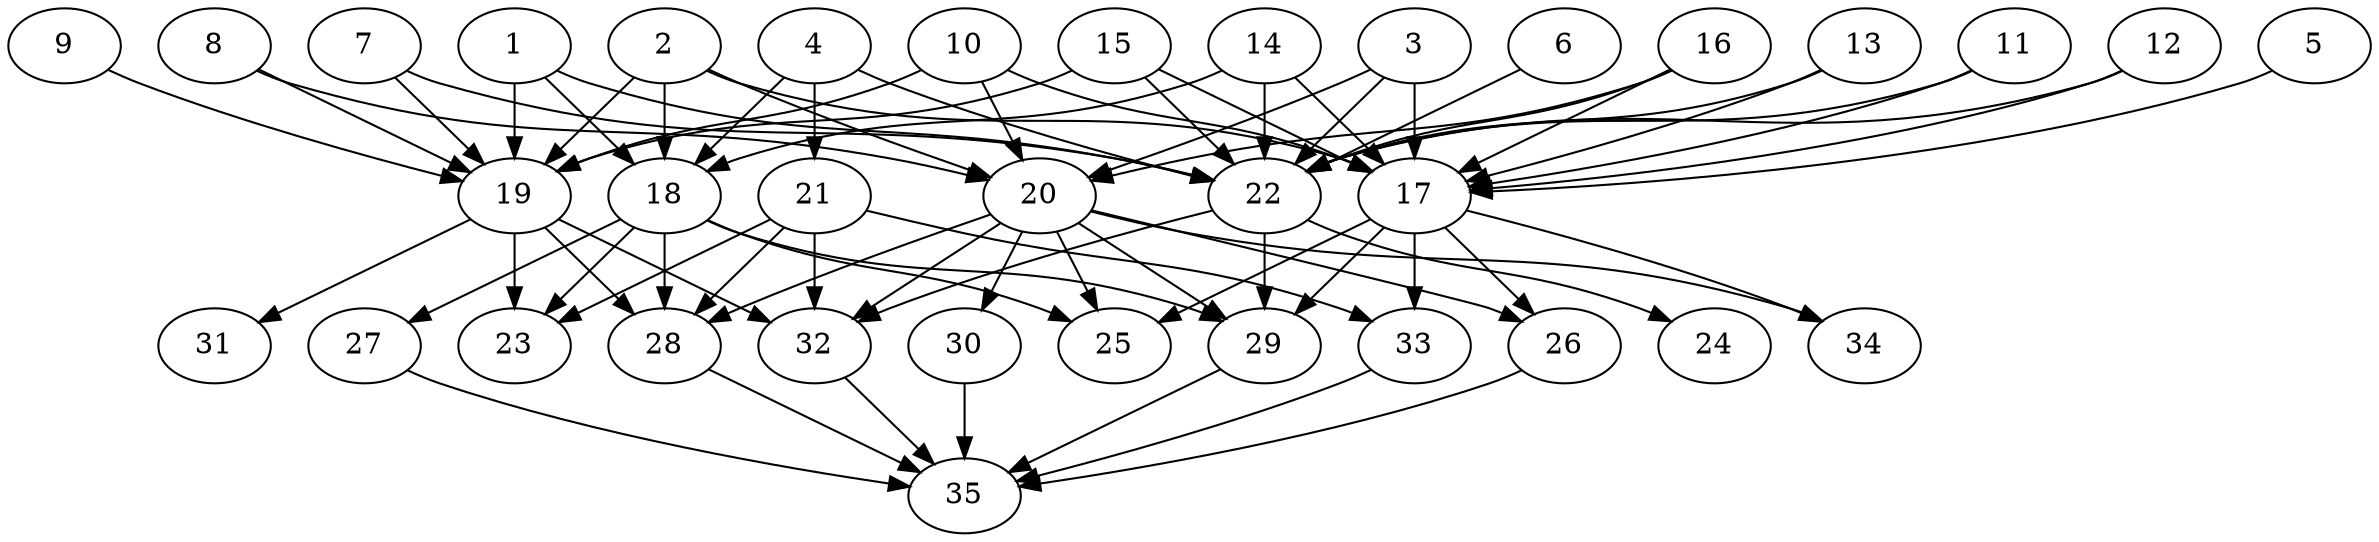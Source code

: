 // DAG automatically generated by daggen at Thu Oct  3 14:05:37 2019
// ./daggen --dot -n 35 --ccr 0.3 --fat 0.7 --regular 0.5 --density 0.7 --mindata 5242880 --maxdata 52428800 
digraph G {
  1 [size="127293440", alpha="0.01", expect_size="38188032"] 
  1 -> 18 [size ="38188032"]
  1 -> 19 [size ="38188032"]
  1 -> 22 [size ="38188032"]
  2 [size="66867200", alpha="0.05", expect_size="20060160"] 
  2 -> 17 [size ="20060160"]
  2 -> 18 [size ="20060160"]
  2 -> 19 [size ="20060160"]
  2 -> 20 [size ="20060160"]
  3 [size="44274347", alpha="0.17", expect_size="13282304"] 
  3 -> 17 [size ="13282304"]
  3 -> 20 [size ="13282304"]
  3 -> 22 [size ="13282304"]
  4 [size="113380693", alpha="0.03", expect_size="34014208"] 
  4 -> 18 [size ="34014208"]
  4 -> 21 [size ="34014208"]
  4 -> 22 [size ="34014208"]
  5 [size="173056000", alpha="0.07", expect_size="51916800"] 
  5 -> 17 [size ="51916800"]
  6 [size="91234987", alpha="0.18", expect_size="27370496"] 
  6 -> 22 [size ="27370496"]
  7 [size="75448320", alpha="0.06", expect_size="22634496"] 
  7 -> 19 [size ="22634496"]
  7 -> 22 [size ="22634496"]
  8 [size="63525547", alpha="0.05", expect_size="19057664"] 
  8 -> 19 [size ="19057664"]
  8 -> 20 [size ="19057664"]
  9 [size="67123200", alpha="0.13", expect_size="20136960"] 
  9 -> 19 [size ="20136960"]
  10 [size="51729067", alpha="0.04", expect_size="15518720"] 
  10 -> 17 [size ="15518720"]
  10 -> 19 [size ="15518720"]
  10 -> 20 [size ="15518720"]
  11 [size="39338667", alpha="0.11", expect_size="11801600"] 
  11 -> 17 [size ="11801600"]
  11 -> 22 [size ="11801600"]
  12 [size="49786880", alpha="0.12", expect_size="14936064"] 
  12 -> 17 [size ="14936064"]
  12 -> 22 [size ="14936064"]
  13 [size="89460053", alpha="0.19", expect_size="26838016"] 
  13 -> 17 [size ="26838016"]
  13 -> 22 [size ="26838016"]
  14 [size="66512213", alpha="0.03", expect_size="19953664"] 
  14 -> 17 [size ="19953664"]
  14 -> 18 [size ="19953664"]
  14 -> 22 [size ="19953664"]
  15 [size="91327147", alpha="0.15", expect_size="27398144"] 
  15 -> 17 [size ="27398144"]
  15 -> 19 [size ="27398144"]
  15 -> 22 [size ="27398144"]
  16 [size="148015787", alpha="0.10", expect_size="44404736"] 
  16 -> 17 [size ="44404736"]
  16 -> 20 [size ="44404736"]
  16 -> 22 [size ="44404736"]
  17 [size="131536213", alpha="0.14", expect_size="39460864"] 
  17 -> 25 [size ="39460864"]
  17 -> 26 [size ="39460864"]
  17 -> 29 [size ="39460864"]
  17 -> 33 [size ="39460864"]
  17 -> 34 [size ="39460864"]
  18 [size="22053547", alpha="0.19", expect_size="6616064"] 
  18 -> 23 [size ="6616064"]
  18 -> 25 [size ="6616064"]
  18 -> 27 [size ="6616064"]
  18 -> 28 [size ="6616064"]
  18 -> 29 [size ="6616064"]
  19 [size="63576747", alpha="0.16", expect_size="19073024"] 
  19 -> 23 [size ="19073024"]
  19 -> 28 [size ="19073024"]
  19 -> 31 [size ="19073024"]
  19 -> 32 [size ="19073024"]
  20 [size="166792533", alpha="0.14", expect_size="50037760"] 
  20 -> 25 [size ="50037760"]
  20 -> 26 [size ="50037760"]
  20 -> 28 [size ="50037760"]
  20 -> 29 [size ="50037760"]
  20 -> 30 [size ="50037760"]
  20 -> 32 [size ="50037760"]
  20 -> 34 [size ="50037760"]
  21 [size="44779520", alpha="0.06", expect_size="13433856"] 
  21 -> 23 [size ="13433856"]
  21 -> 28 [size ="13433856"]
  21 -> 32 [size ="13433856"]
  21 -> 33 [size ="13433856"]
  22 [size="131181227", alpha="0.04", expect_size="39354368"] 
  22 -> 24 [size ="39354368"]
  22 -> 29 [size ="39354368"]
  22 -> 32 [size ="39354368"]
  23 [size="66338133", alpha="0.06", expect_size="19901440"] 
  24 [size="61282987", alpha="0.20", expect_size="18384896"] 
  25 [size="83879253", alpha="0.14", expect_size="25163776"] 
  26 [size="43755520", alpha="0.17", expect_size="13126656"] 
  26 -> 35 [size ="13126656"]
  27 [size="121910613", alpha="0.07", expect_size="36573184"] 
  27 -> 35 [size ="36573184"]
  28 [size="76782933", alpha="0.04", expect_size="23034880"] 
  28 -> 35 [size ="23034880"]
  29 [size="65713493", alpha="0.06", expect_size="19714048"] 
  29 -> 35 [size ="19714048"]
  30 [size="32040960", alpha="0.13", expect_size="9612288"] 
  30 -> 35 [size ="9612288"]
  31 [size="140683947", alpha="0.03", expect_size="42205184"] 
  32 [size="29600427", alpha="0.17", expect_size="8880128"] 
  32 -> 35 [size ="8880128"]
  33 [size="62750720", alpha="0.20", expect_size="18825216"] 
  33 -> 35 [size ="18825216"]
  34 [size="109656747", alpha="0.09", expect_size="32897024"] 
  35 [size="108929707", alpha="0.08", expect_size="32678912"] 
}
